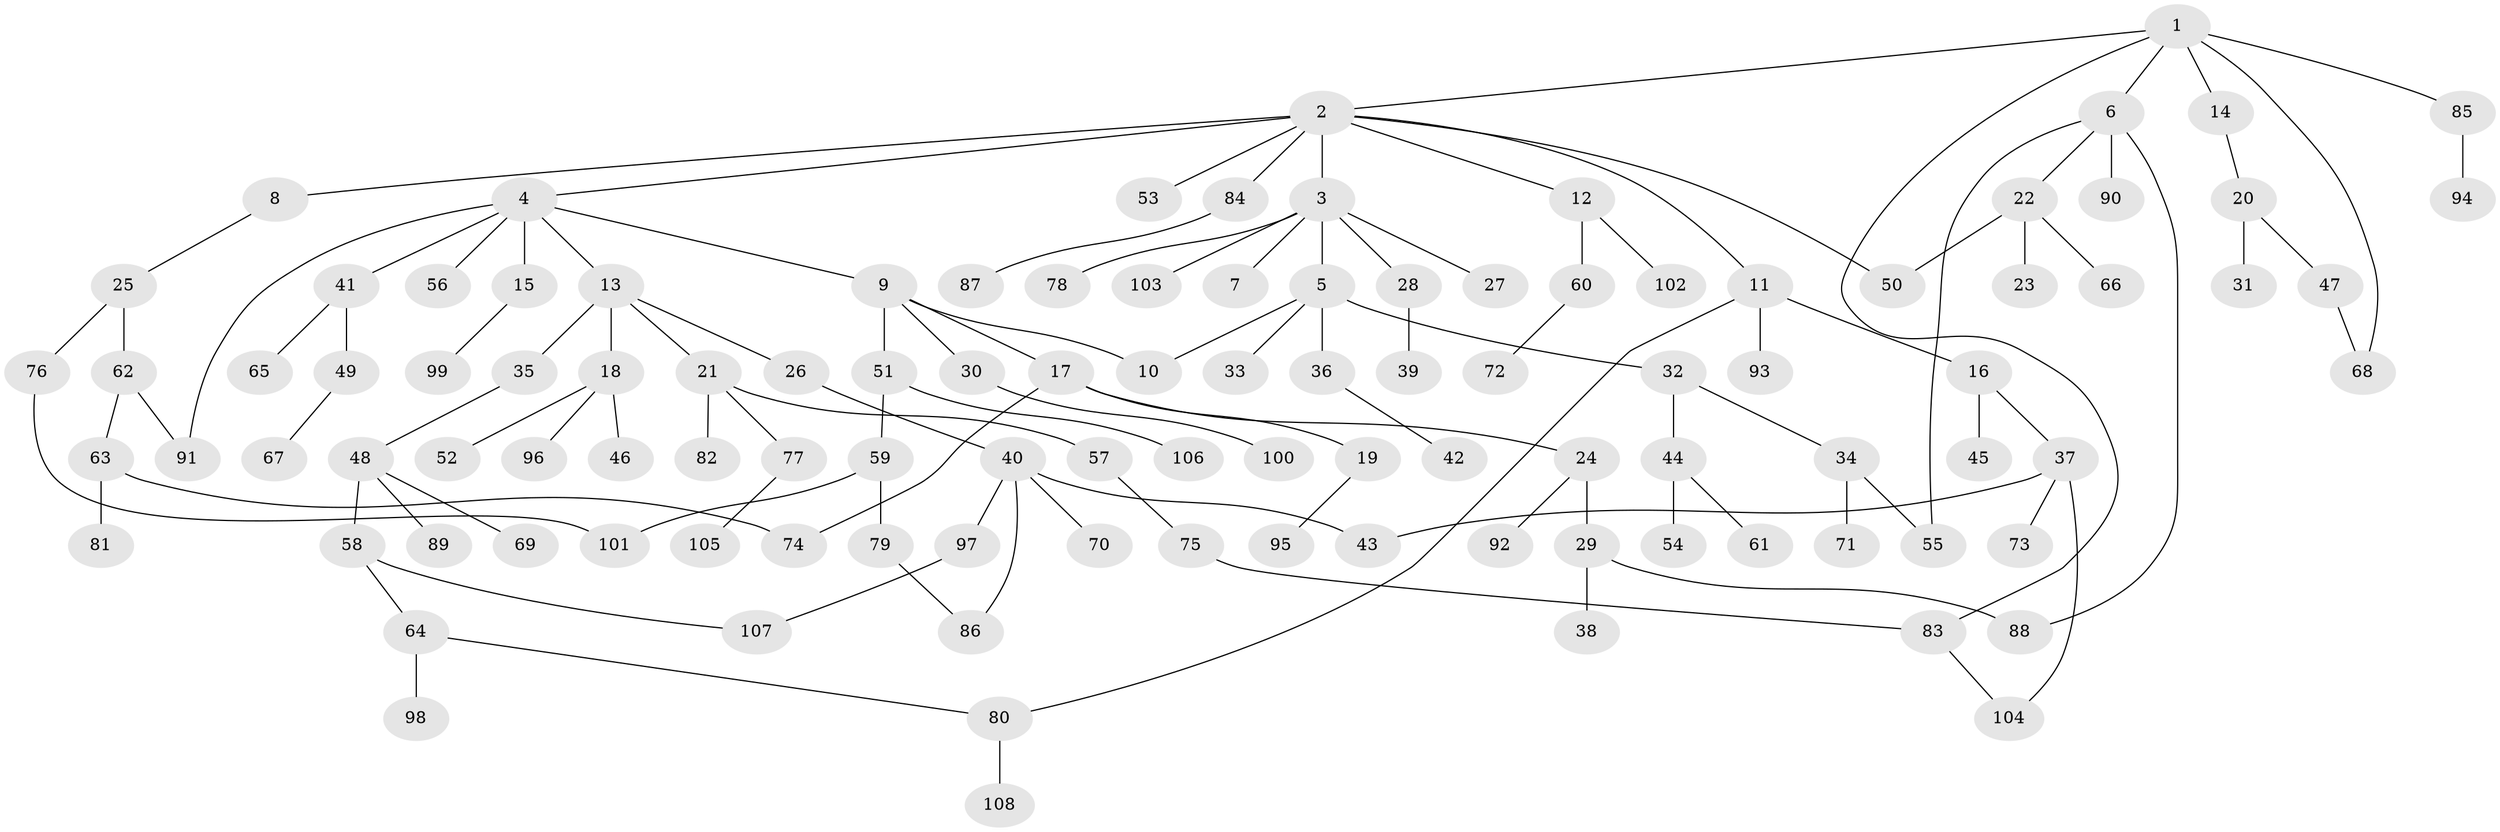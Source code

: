 // coarse degree distribution, {7: 0.02702702702702703, 14: 0.013513513513513514, 6: 0.013513513513513514, 5: 0.04054054054054054, 4: 0.05405405405405406, 1: 0.36486486486486486, 3: 0.13513513513513514, 2: 0.35135135135135137}
// Generated by graph-tools (version 1.1) at 2025/41/03/06/25 10:41:31]
// undirected, 108 vertices, 121 edges
graph export_dot {
graph [start="1"]
  node [color=gray90,style=filled];
  1;
  2;
  3;
  4;
  5;
  6;
  7;
  8;
  9;
  10;
  11;
  12;
  13;
  14;
  15;
  16;
  17;
  18;
  19;
  20;
  21;
  22;
  23;
  24;
  25;
  26;
  27;
  28;
  29;
  30;
  31;
  32;
  33;
  34;
  35;
  36;
  37;
  38;
  39;
  40;
  41;
  42;
  43;
  44;
  45;
  46;
  47;
  48;
  49;
  50;
  51;
  52;
  53;
  54;
  55;
  56;
  57;
  58;
  59;
  60;
  61;
  62;
  63;
  64;
  65;
  66;
  67;
  68;
  69;
  70;
  71;
  72;
  73;
  74;
  75;
  76;
  77;
  78;
  79;
  80;
  81;
  82;
  83;
  84;
  85;
  86;
  87;
  88;
  89;
  90;
  91;
  92;
  93;
  94;
  95;
  96;
  97;
  98;
  99;
  100;
  101;
  102;
  103;
  104;
  105;
  106;
  107;
  108;
  1 -- 2;
  1 -- 6;
  1 -- 14;
  1 -- 68;
  1 -- 83;
  1 -- 85;
  2 -- 3;
  2 -- 4;
  2 -- 8;
  2 -- 11;
  2 -- 12;
  2 -- 50;
  2 -- 53;
  2 -- 84;
  3 -- 5;
  3 -- 7;
  3 -- 27;
  3 -- 28;
  3 -- 78;
  3 -- 103;
  4 -- 9;
  4 -- 13;
  4 -- 15;
  4 -- 41;
  4 -- 56;
  4 -- 91;
  5 -- 10;
  5 -- 32;
  5 -- 33;
  5 -- 36;
  6 -- 22;
  6 -- 90;
  6 -- 88;
  6 -- 55;
  8 -- 25;
  9 -- 17;
  9 -- 30;
  9 -- 51;
  9 -- 10;
  11 -- 16;
  11 -- 80;
  11 -- 93;
  12 -- 60;
  12 -- 102;
  13 -- 18;
  13 -- 21;
  13 -- 26;
  13 -- 35;
  14 -- 20;
  15 -- 99;
  16 -- 37;
  16 -- 45;
  17 -- 19;
  17 -- 24;
  17 -- 74;
  18 -- 46;
  18 -- 52;
  18 -- 96;
  19 -- 95;
  20 -- 31;
  20 -- 47;
  21 -- 57;
  21 -- 77;
  21 -- 82;
  22 -- 23;
  22 -- 66;
  22 -- 50;
  24 -- 29;
  24 -- 92;
  25 -- 62;
  25 -- 76;
  26 -- 40;
  28 -- 39;
  29 -- 38;
  29 -- 88;
  30 -- 100;
  32 -- 34;
  32 -- 44;
  34 -- 55;
  34 -- 71;
  35 -- 48;
  36 -- 42;
  37 -- 73;
  37 -- 104;
  37 -- 43;
  40 -- 43;
  40 -- 70;
  40 -- 86;
  40 -- 97;
  41 -- 49;
  41 -- 65;
  44 -- 54;
  44 -- 61;
  47 -- 68;
  48 -- 58;
  48 -- 69;
  48 -- 89;
  49 -- 67;
  51 -- 59;
  51 -- 106;
  57 -- 75;
  58 -- 64;
  58 -- 107;
  59 -- 79;
  59 -- 101;
  60 -- 72;
  62 -- 63;
  62 -- 91;
  63 -- 74;
  63 -- 81;
  64 -- 98;
  64 -- 80;
  75 -- 83;
  76 -- 101;
  77 -- 105;
  79 -- 86;
  80 -- 108;
  83 -- 104;
  84 -- 87;
  85 -- 94;
  97 -- 107;
}
